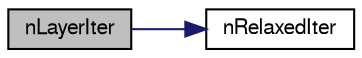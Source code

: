 digraph "nLayerIter"
{
  bgcolor="transparent";
  edge [fontname="FreeSans",fontsize="10",labelfontname="FreeSans",labelfontsize="10"];
  node [fontname="FreeSans",fontsize="10",shape=record];
  rankdir="LR";
  Node410 [label="nLayerIter",height=0.2,width=0.4,color="black", fillcolor="grey75", style="filled", fontcolor="black"];
  Node410 -> Node411 [color="midnightblue",fontsize="10",style="solid",fontname="FreeSans"];
  Node411 [label="nRelaxedIter",height=0.2,width=0.4,color="black",URL="$a24630.html#a51fbdc6d52e7c69ac9c73fa8a90f88cf",tooltip="Number of iterations after which relaxed motion rules. "];
}
